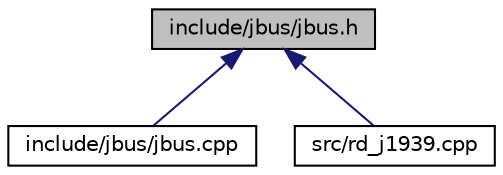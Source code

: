 digraph "include/jbus/jbus.h"
{
  edge [fontname="Helvetica",fontsize="10",labelfontname="Helvetica",labelfontsize="10"];
  node [fontname="Helvetica",fontsize="10",shape=record];
  Node8 [label="include/jbus/jbus.h",height=0.2,width=0.4,color="black", fillcolor="grey75", style="filled", fontcolor="black"];
  Node8 -> Node9 [dir="back",color="midnightblue",fontsize="10",style="solid",fontname="Helvetica"];
  Node9 [label="include/jbus/jbus.cpp",height=0.2,width=0.4,color="black", fillcolor="white", style="filled",URL="$jbus_8cpp.html"];
  Node8 -> Node10 [dir="back",color="midnightblue",fontsize="10",style="solid",fontname="Helvetica"];
  Node10 [label="src/rd_j1939.cpp",height=0.2,width=0.4,color="black", fillcolor="white", style="filled",URL="$rd__j1939_8cpp.html"];
}
